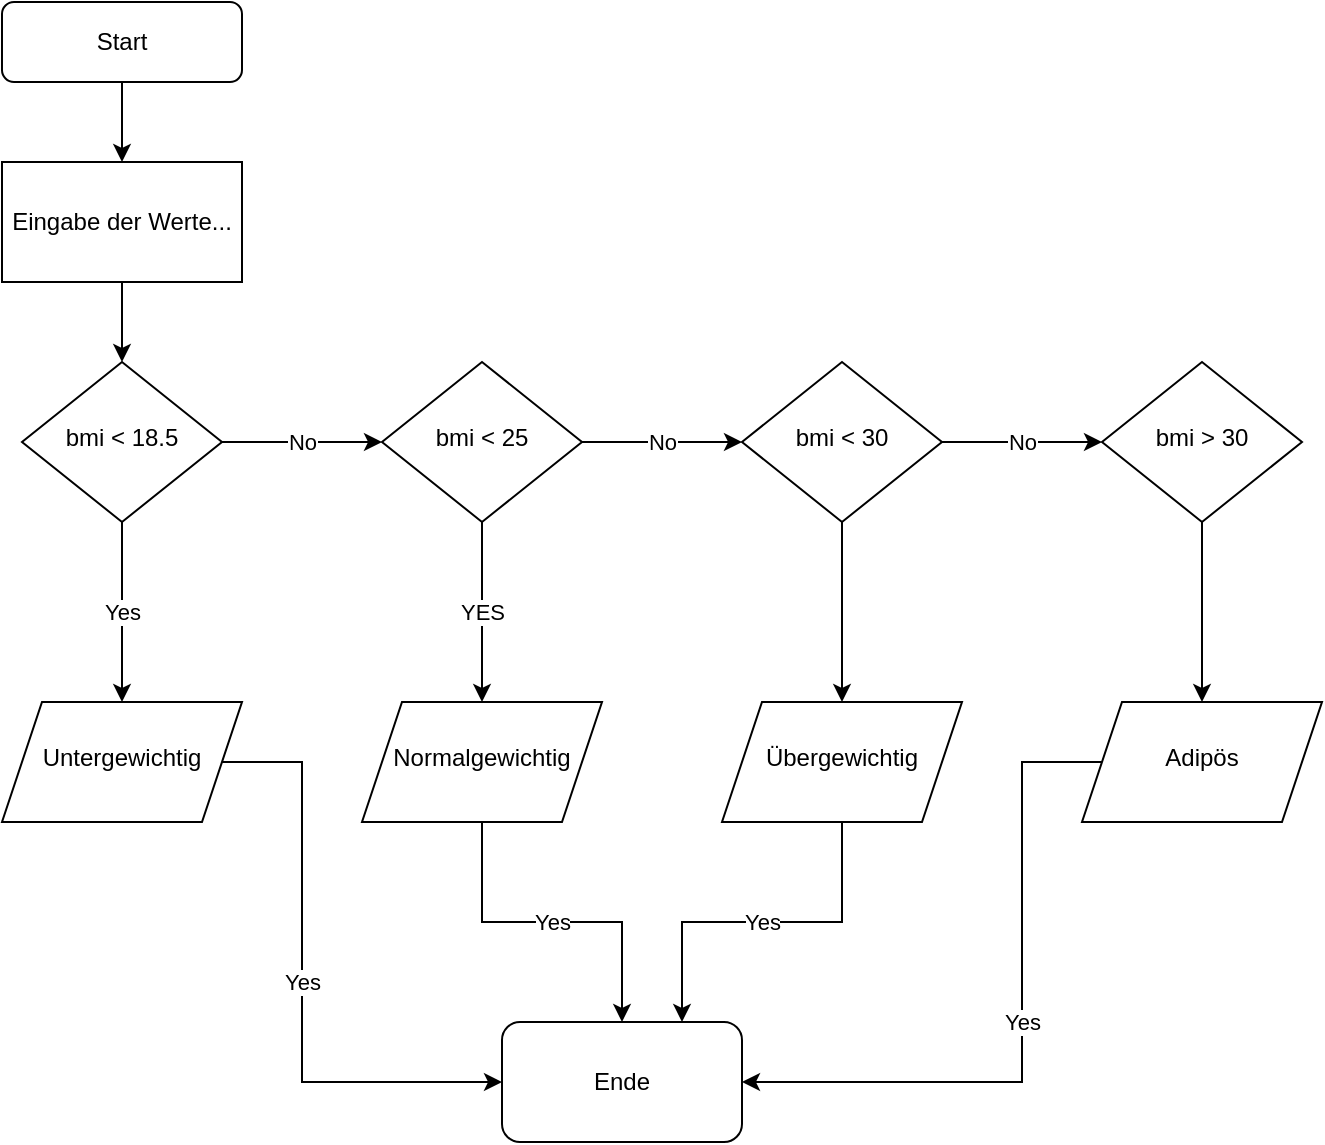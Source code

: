 <mxfile version="24.7.17">
  <diagram id="C5RBs43oDa-KdzZeNtuy" name="Page-1">
    <mxGraphModel dx="1862" dy="712" grid="1" gridSize="10" guides="1" tooltips="1" connect="1" arrows="1" fold="1" page="1" pageScale="1" pageWidth="827" pageHeight="1169" math="0" shadow="0">
      <root>
        <mxCell id="WIyWlLk6GJQsqaUBKTNV-0" />
        <mxCell id="WIyWlLk6GJQsqaUBKTNV-1" parent="WIyWlLk6GJQsqaUBKTNV-0" />
        <mxCell id="4ymBktfCpPB-fgpCnCo6-20" value="" style="edgeStyle=orthogonalEdgeStyle;rounded=0;orthogonalLoop=1;jettySize=auto;html=1;" edge="1" parent="WIyWlLk6GJQsqaUBKTNV-1" source="WIyWlLk6GJQsqaUBKTNV-3" target="4ymBktfCpPB-fgpCnCo6-19">
          <mxGeometry relative="1" as="geometry" />
        </mxCell>
        <mxCell id="WIyWlLk6GJQsqaUBKTNV-3" value="Start" style="rounded=1;whiteSpace=wrap;html=1;fontSize=12;glass=0;strokeWidth=1;shadow=0;" parent="WIyWlLk6GJQsqaUBKTNV-1" vertex="1">
          <mxGeometry x="-120" y="10" width="120" height="40" as="geometry" />
        </mxCell>
        <mxCell id="4ymBktfCpPB-fgpCnCo6-6" value="No" style="edgeStyle=orthogonalEdgeStyle;rounded=0;orthogonalLoop=1;jettySize=auto;html=1;" edge="1" parent="WIyWlLk6GJQsqaUBKTNV-1" source="WIyWlLk6GJQsqaUBKTNV-6" target="4ymBktfCpPB-fgpCnCo6-5">
          <mxGeometry relative="1" as="geometry">
            <mxPoint as="offset" />
          </mxGeometry>
        </mxCell>
        <mxCell id="4ymBktfCpPB-fgpCnCo6-8" value="Yes" style="edgeStyle=orthogonalEdgeStyle;rounded=0;orthogonalLoop=1;jettySize=auto;html=1;" edge="1" parent="WIyWlLk6GJQsqaUBKTNV-1" source="WIyWlLk6GJQsqaUBKTNV-6" target="4ymBktfCpPB-fgpCnCo6-7">
          <mxGeometry relative="1" as="geometry" />
        </mxCell>
        <mxCell id="WIyWlLk6GJQsqaUBKTNV-6" value="bmi &amp;lt; 18.5" style="rhombus;whiteSpace=wrap;html=1;shadow=0;fontFamily=Helvetica;fontSize=12;align=center;strokeWidth=1;spacing=6;spacingTop=-4;" parent="WIyWlLk6GJQsqaUBKTNV-1" vertex="1">
          <mxGeometry x="-110" y="190" width="100" height="80" as="geometry" />
        </mxCell>
        <mxCell id="4ymBktfCpPB-fgpCnCo6-10" value="YES" style="edgeStyle=orthogonalEdgeStyle;rounded=0;orthogonalLoop=1;jettySize=auto;html=1;" edge="1" parent="WIyWlLk6GJQsqaUBKTNV-1" source="4ymBktfCpPB-fgpCnCo6-5" target="4ymBktfCpPB-fgpCnCo6-9">
          <mxGeometry relative="1" as="geometry" />
        </mxCell>
        <mxCell id="4ymBktfCpPB-fgpCnCo6-12" value="No" style="edgeStyle=orthogonalEdgeStyle;rounded=0;orthogonalLoop=1;jettySize=auto;html=1;" edge="1" parent="WIyWlLk6GJQsqaUBKTNV-1" source="4ymBktfCpPB-fgpCnCo6-5" target="4ymBktfCpPB-fgpCnCo6-11">
          <mxGeometry relative="1" as="geometry" />
        </mxCell>
        <mxCell id="4ymBktfCpPB-fgpCnCo6-5" value="bmi &amp;lt; 25" style="rhombus;whiteSpace=wrap;html=1;shadow=0;fontFamily=Helvetica;fontSize=12;align=center;strokeWidth=1;spacing=6;spacingTop=-4;" vertex="1" parent="WIyWlLk6GJQsqaUBKTNV-1">
          <mxGeometry x="70" y="190" width="100" height="80" as="geometry" />
        </mxCell>
        <mxCell id="4ymBktfCpPB-fgpCnCo6-25" value="Yes" style="edgeStyle=orthogonalEdgeStyle;rounded=0;orthogonalLoop=1;jettySize=auto;html=1;entryX=0;entryY=0.5;entryDx=0;entryDy=0;" edge="1" parent="WIyWlLk6GJQsqaUBKTNV-1" source="4ymBktfCpPB-fgpCnCo6-7" target="4ymBktfCpPB-fgpCnCo6-23">
          <mxGeometry relative="1" as="geometry">
            <mxPoint x="-60.0" y="500" as="targetPoint" />
            <Array as="points">
              <mxPoint x="30" y="390" />
              <mxPoint x="30" y="550" />
            </Array>
          </mxGeometry>
        </mxCell>
        <mxCell id="4ymBktfCpPB-fgpCnCo6-7" value="Untergewichtig" style="shape=parallelogram;perimeter=parallelogramPerimeter;whiteSpace=wrap;html=1;fixedSize=1;shadow=0;strokeWidth=1;spacing=6;spacingTop=-4;" vertex="1" parent="WIyWlLk6GJQsqaUBKTNV-1">
          <mxGeometry x="-120" y="360" width="120" height="60" as="geometry" />
        </mxCell>
        <mxCell id="4ymBktfCpPB-fgpCnCo6-26" value="Yes" style="edgeStyle=orthogonalEdgeStyle;rounded=0;orthogonalLoop=1;jettySize=auto;html=1;" edge="1" parent="WIyWlLk6GJQsqaUBKTNV-1" source="4ymBktfCpPB-fgpCnCo6-9" target="4ymBktfCpPB-fgpCnCo6-23">
          <mxGeometry relative="1" as="geometry" />
        </mxCell>
        <mxCell id="4ymBktfCpPB-fgpCnCo6-9" value="Normalgewichtig" style="shape=parallelogram;perimeter=parallelogramPerimeter;whiteSpace=wrap;html=1;fixedSize=1;shadow=0;strokeWidth=1;spacing=6;spacingTop=-4;" vertex="1" parent="WIyWlLk6GJQsqaUBKTNV-1">
          <mxGeometry x="60" y="360" width="120" height="60" as="geometry" />
        </mxCell>
        <mxCell id="4ymBktfCpPB-fgpCnCo6-14" value="" style="edgeStyle=orthogonalEdgeStyle;rounded=0;orthogonalLoop=1;jettySize=auto;html=1;" edge="1" parent="WIyWlLk6GJQsqaUBKTNV-1" source="4ymBktfCpPB-fgpCnCo6-11" target="4ymBktfCpPB-fgpCnCo6-13">
          <mxGeometry relative="1" as="geometry" />
        </mxCell>
        <mxCell id="4ymBktfCpPB-fgpCnCo6-16" value="No" style="edgeStyle=orthogonalEdgeStyle;rounded=0;orthogonalLoop=1;jettySize=auto;html=1;" edge="1" parent="WIyWlLk6GJQsqaUBKTNV-1" source="4ymBktfCpPB-fgpCnCo6-11" target="4ymBktfCpPB-fgpCnCo6-15">
          <mxGeometry relative="1" as="geometry" />
        </mxCell>
        <mxCell id="4ymBktfCpPB-fgpCnCo6-11" value="bmi &amp;lt; 30" style="rhombus;whiteSpace=wrap;html=1;shadow=0;fontFamily=Helvetica;fontSize=12;align=center;strokeWidth=1;spacing=6;spacingTop=-4;" vertex="1" parent="WIyWlLk6GJQsqaUBKTNV-1">
          <mxGeometry x="250" y="190" width="100" height="80" as="geometry" />
        </mxCell>
        <mxCell id="4ymBktfCpPB-fgpCnCo6-27" value="Yes" style="edgeStyle=orthogonalEdgeStyle;rounded=0;orthogonalLoop=1;jettySize=auto;html=1;entryX=0.75;entryY=0;entryDx=0;entryDy=0;" edge="1" parent="WIyWlLk6GJQsqaUBKTNV-1" source="4ymBktfCpPB-fgpCnCo6-13" target="4ymBktfCpPB-fgpCnCo6-23">
          <mxGeometry relative="1" as="geometry" />
        </mxCell>
        <mxCell id="4ymBktfCpPB-fgpCnCo6-13" value="Übergewichtig" style="shape=parallelogram;perimeter=parallelogramPerimeter;whiteSpace=wrap;html=1;fixedSize=1;shadow=0;strokeWidth=1;spacing=6;spacingTop=-4;" vertex="1" parent="WIyWlLk6GJQsqaUBKTNV-1">
          <mxGeometry x="240" y="360" width="120" height="60" as="geometry" />
        </mxCell>
        <mxCell id="4ymBktfCpPB-fgpCnCo6-18" value="" style="edgeStyle=orthogonalEdgeStyle;rounded=0;orthogonalLoop=1;jettySize=auto;html=1;" edge="1" parent="WIyWlLk6GJQsqaUBKTNV-1" source="4ymBktfCpPB-fgpCnCo6-15" target="4ymBktfCpPB-fgpCnCo6-17">
          <mxGeometry relative="1" as="geometry" />
        </mxCell>
        <mxCell id="4ymBktfCpPB-fgpCnCo6-15" value="bmi &amp;gt; 30" style="rhombus;whiteSpace=wrap;html=1;shadow=0;fontFamily=Helvetica;fontSize=12;align=center;strokeWidth=1;spacing=6;spacingTop=-4;" vertex="1" parent="WIyWlLk6GJQsqaUBKTNV-1">
          <mxGeometry x="430" y="190" width="100" height="80" as="geometry" />
        </mxCell>
        <mxCell id="4ymBktfCpPB-fgpCnCo6-28" value="Yes" style="edgeStyle=orthogonalEdgeStyle;rounded=0;orthogonalLoop=1;jettySize=auto;html=1;entryX=1;entryY=0.5;entryDx=0;entryDy=0;" edge="1" parent="WIyWlLk6GJQsqaUBKTNV-1" source="4ymBktfCpPB-fgpCnCo6-17" target="4ymBktfCpPB-fgpCnCo6-23">
          <mxGeometry relative="1" as="geometry">
            <Array as="points">
              <mxPoint x="390" y="390" />
              <mxPoint x="390" y="550" />
            </Array>
          </mxGeometry>
        </mxCell>
        <mxCell id="4ymBktfCpPB-fgpCnCo6-17" value="Adipös" style="shape=parallelogram;perimeter=parallelogramPerimeter;whiteSpace=wrap;html=1;fixedSize=1;shadow=0;strokeWidth=1;spacing=6;spacingTop=-4;" vertex="1" parent="WIyWlLk6GJQsqaUBKTNV-1">
          <mxGeometry x="420" y="360" width="120" height="60" as="geometry" />
        </mxCell>
        <mxCell id="4ymBktfCpPB-fgpCnCo6-21" value="" style="edgeStyle=orthogonalEdgeStyle;rounded=0;orthogonalLoop=1;jettySize=auto;html=1;" edge="1" parent="WIyWlLk6GJQsqaUBKTNV-1" source="4ymBktfCpPB-fgpCnCo6-19" target="WIyWlLk6GJQsqaUBKTNV-6">
          <mxGeometry relative="1" as="geometry" />
        </mxCell>
        <mxCell id="4ymBktfCpPB-fgpCnCo6-19" value="Eingabe der Werte..." style="rounded=0;whiteSpace=wrap;html=1;" vertex="1" parent="WIyWlLk6GJQsqaUBKTNV-1">
          <mxGeometry x="-120" y="90" width="120" height="60" as="geometry" />
        </mxCell>
        <mxCell id="4ymBktfCpPB-fgpCnCo6-23" value="Ende" style="rounded=1;whiteSpace=wrap;html=1;" vertex="1" parent="WIyWlLk6GJQsqaUBKTNV-1">
          <mxGeometry x="130" y="520" width="120" height="60" as="geometry" />
        </mxCell>
      </root>
    </mxGraphModel>
  </diagram>
</mxfile>
